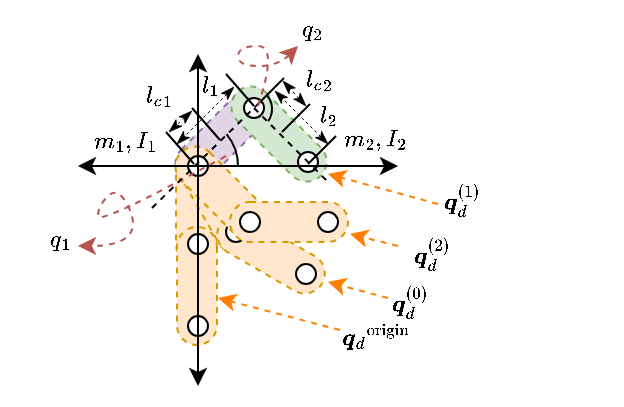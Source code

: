 <mxfile version="27.0.9">
  <diagram name="Page-1" id="qDGQDkPgU14C5JTouNm-">
    <mxGraphModel dx="475" dy="286" grid="1" gridSize="10" guides="1" tooltips="1" connect="1" arrows="1" fold="1" page="1" pageScale="1" pageWidth="850" pageHeight="1100" math="1" shadow="0">
      <root>
        <mxCell id="0" />
        <mxCell id="1" value="Robot" style="locked=1;" parent="0" />
        <mxCell id="FI1ZCEWXshxIChQXKT9G-6" value="" style="rounded=1;whiteSpace=wrap;html=1;rotation=90;glass=0;shadow=0;arcSize=50;dashed=1;fillColor=#ffe6cc;strokeColor=#d79b00;" parent="1" vertex="1">
          <mxGeometry x="329.5" y="489.5" width="59" height="20" as="geometry" />
        </mxCell>
        <mxCell id="cDLoAeZumCPzplCaYUsG-3" value="" style="rounded=1;whiteSpace=wrap;html=1;rotation=60;glass=0;shadow=0;arcSize=50;dashed=1;fillColor=#ffe6cc;strokeColor=#d79b00;" parent="1" vertex="1">
          <mxGeometry x="340" y="487" width="59" height="20" as="geometry" />
        </mxCell>
        <mxCell id="FI1ZCEWXshxIChQXKT9G-7" value="" style="rounded=1;whiteSpace=wrap;html=1;rotation=90;glass=0;shadow=0;arcSize=50;dashed=1;fillColor=#ffe6cc;strokeColor=#d79b00;" parent="1" vertex="1">
          <mxGeometry x="330" y="530" width="59" height="20" as="geometry" />
        </mxCell>
        <mxCell id="FI1ZCEWXshxIChQXKT9G-16" value="" style="rounded=1;whiteSpace=wrap;html=1;rotation=-45;glass=0;shadow=0;arcSize=50;dashed=1;fillColor=#e1d5e7;strokeColor=#9673a6;" parent="1" vertex="1">
          <mxGeometry x="343" y="455" width="59" height="20" as="geometry" />
        </mxCell>
        <mxCell id="FI1ZCEWXshxIChQXKT9G-17" value="" style="rounded=1;whiteSpace=wrap;html=1;rotation=45;glass=0;shadow=0;arcSize=50;dashed=1;fillColor=#d5e8d4;strokeColor=#82b366;" parent="1" vertex="1">
          <mxGeometry x="371" y="454" width="59" height="20" as="geometry" />
        </mxCell>
        <mxCell id="cDLoAeZumCPzplCaYUsG-4" value="" style="rounded=1;whiteSpace=wrap;html=1;rotation=30;glass=0;shadow=0;arcSize=50;dashed=1;fillColor=#ffe6cc;strokeColor=#d79b00;" parent="1" vertex="1">
          <mxGeometry x="367" y="514" width="59" height="20" as="geometry" />
        </mxCell>
        <mxCell id="cDLoAeZumCPzplCaYUsG-5" value="" style="ellipse;whiteSpace=wrap;html=1;aspect=fixed;strokeColor=#000000;" parent="1" vertex="1">
          <mxGeometry x="374" y="508" width="10" height="10" as="geometry" />
        </mxCell>
        <mxCell id="FI1ZCEWXshxIChQXKT9G-14" value="" style="rounded=1;whiteSpace=wrap;html=1;rotation=45;glass=0;shadow=0;arcSize=50;dashed=1;fillColor=#ffe6cc;strokeColor=#d79b00;" parent="1" vertex="1">
          <mxGeometry x="343" y="484" width="59" height="20" as="geometry" />
        </mxCell>
        <mxCell id="FI1ZCEWXshxIChQXKT9G-15" value="" style="rounded=1;whiteSpace=wrap;html=1;rotation=0;glass=0;shadow=0;arcSize=50;dashed=1;fillColor=#ffe6cc;strokeColor=#d79b00;" parent="1" vertex="1">
          <mxGeometry x="376" y="498" width="59" height="20" as="geometry" />
        </mxCell>
        <mxCell id="FI1ZCEWXshxIChQXKT9G-2" value="circle" style="locked=1;" parent="0" />
        <mxCell id="FI1ZCEWXshxIChQXKT9G-3" value="" style="ellipse;whiteSpace=wrap;html=1;aspect=fixed;strokeColor=#000000;" parent="FI1ZCEWXshxIChQXKT9G-2" vertex="1">
          <mxGeometry x="355" y="475" width="10" height="10" as="geometry" />
        </mxCell>
        <mxCell id="FI1ZCEWXshxIChQXKT9G-8" value="" style="ellipse;whiteSpace=wrap;html=1;aspect=fixed;strokeColor=#000000;" parent="FI1ZCEWXshxIChQXKT9G-2" vertex="1">
          <mxGeometry x="381" y="503" width="10" height="10" as="geometry" />
        </mxCell>
        <mxCell id="FI1ZCEWXshxIChQXKT9G-9" value="" style="ellipse;whiteSpace=wrap;html=1;aspect=fixed;strokeColor=#000000;" parent="FI1ZCEWXshxIChQXKT9G-2" vertex="1">
          <mxGeometry x="383" y="446" width="10" height="10" as="geometry" />
        </mxCell>
        <mxCell id="FI1ZCEWXshxIChQXKT9G-11" value="" style="ellipse;whiteSpace=wrap;html=1;aspect=fixed;strokeColor=#000000;" parent="FI1ZCEWXshxIChQXKT9G-2" vertex="1">
          <mxGeometry x="355" y="514" width="10" height="10" as="geometry" />
        </mxCell>
        <mxCell id="FI1ZCEWXshxIChQXKT9G-22" value="" style="ellipse;whiteSpace=wrap;html=1;aspect=fixed;strokeColor=#000000;" parent="FI1ZCEWXshxIChQXKT9G-2" vertex="1">
          <mxGeometry x="410" y="473" width="10" height="10" as="geometry" />
        </mxCell>
        <mxCell id="FI1ZCEWXshxIChQXKT9G-27" value="" style="ellipse;whiteSpace=wrap;html=1;aspect=fixed;strokeColor=#000000;" parent="FI1ZCEWXshxIChQXKT9G-2" vertex="1">
          <mxGeometry x="355" y="555" width="10" height="10" as="geometry" />
        </mxCell>
        <mxCell id="FI1ZCEWXshxIChQXKT9G-28" value="" style="ellipse;whiteSpace=wrap;html=1;aspect=fixed;strokeColor=#000000;" parent="FI1ZCEWXshxIChQXKT9G-2" vertex="1">
          <mxGeometry x="420" y="503" width="10" height="10" as="geometry" />
        </mxCell>
        <mxCell id="cDLoAeZumCPzplCaYUsG-1" value="" style="ellipse;whiteSpace=wrap;html=1;aspect=fixed;strokeColor=#000000;" parent="FI1ZCEWXshxIChQXKT9G-2" vertex="1">
          <mxGeometry x="409" y="529" width="10" height="10" as="geometry" />
        </mxCell>
        <mxCell id="huqLMEuDd-iwsDeeU7Vt-10" value="Line" style="locked=1;" parent="0" />
        <mxCell id="huqLMEuDd-iwsDeeU7Vt-51" value="" style="endArrow=classicThin;html=1;rounded=0;dashed=1;endFill=1;startArrow=classicThin;startFill=1;strokeWidth=0.5;" parent="huqLMEuDd-iwsDeeU7Vt-10" edge="1">
          <mxGeometry width="50" height="50" relative="1" as="geometry">
            <mxPoint x="357" y="452" as="sourcePoint" />
            <mxPoint x="345.0" y="463" as="targetPoint" />
          </mxGeometry>
        </mxCell>
        <mxCell id="huqLMEuDd-iwsDeeU7Vt-52" value="" style="endArrow=classicThin;html=1;rounded=0;dashed=1;endFill=1;startArrow=classicThin;startFill=1;strokeWidth=0.5;" parent="huqLMEuDd-iwsDeeU7Vt-10" edge="1">
          <mxGeometry width="50" height="50" relative="1" as="geometry">
            <mxPoint x="414" y="450" as="sourcePoint" />
            <mxPoint x="402.0" y="437" as="targetPoint" />
          </mxGeometry>
        </mxCell>
        <mxCell id="huqLMEuDd-iwsDeeU7Vt-18" value="" style="endArrow=classicThin;html=1;rounded=0;dashed=1;strokeColor=default;startArrow=classicThin;startFill=1;endFill=1;strokeWidth=0.5;" parent="huqLMEuDd-iwsDeeU7Vt-10" edge="1">
          <mxGeometry width="50" height="50" relative="1" as="geometry">
            <mxPoint x="425" y="469" as="sourcePoint" />
            <mxPoint x="398.0" y="442" as="targetPoint" />
          </mxGeometry>
        </mxCell>
        <mxCell id="huqLMEuDd-iwsDeeU7Vt-45" value="" style="endArrow=none;html=1;rounded=0;" parent="huqLMEuDd-iwsDeeU7Vt-10" edge="1">
          <mxGeometry width="50" height="50" relative="1" as="geometry">
            <mxPoint x="344.0" y="463" as="sourcePoint" />
            <mxPoint x="358.0" y="479" as="targetPoint" />
          </mxGeometry>
        </mxCell>
        <mxCell id="huqLMEuDd-iwsDeeU7Vt-46" value="" style="endArrow=classicThin;html=1;rounded=0;dashed=1;endFill=1;startArrow=classicThin;startFill=1;strokeWidth=0.5;" parent="huqLMEuDd-iwsDeeU7Vt-10" edge="1">
          <mxGeometry width="50" height="50" relative="1" as="geometry">
            <mxPoint x="378" y="440" as="sourcePoint" />
            <mxPoint x="349.0" y="469" as="targetPoint" />
          </mxGeometry>
        </mxCell>
        <mxCell id="FI1ZCEWXshxIChQXKT9G-18" value="" style="endArrow=none;html=1;rounded=0;" parent="huqLMEuDd-iwsDeeU7Vt-10" edge="1">
          <mxGeometry width="50" height="50" relative="1" as="geometry">
            <mxPoint x="357.0" y="451" as="sourcePoint" />
            <mxPoint x="371.0" y="467" as="targetPoint" />
          </mxGeometry>
        </mxCell>
        <mxCell id="FI1ZCEWXshxIChQXKT9G-19" value="" style="endArrow=none;html=1;rounded=0;" parent="huqLMEuDd-iwsDeeU7Vt-10" edge="1">
          <mxGeometry width="50" height="50" relative="1" as="geometry">
            <mxPoint x="374.0" y="434" as="sourcePoint" />
            <mxPoint x="388.0" y="450" as="targetPoint" />
          </mxGeometry>
        </mxCell>
        <mxCell id="FI1ZCEWXshxIChQXKT9G-20" value="" style="endArrow=none;html=1;rounded=0;" parent="huqLMEuDd-iwsDeeU7Vt-10" edge="1">
          <mxGeometry width="50" height="50" relative="1" as="geometry">
            <mxPoint x="389" y="450" as="sourcePoint" />
            <mxPoint x="403" y="436" as="targetPoint" />
          </mxGeometry>
        </mxCell>
        <mxCell id="FI1ZCEWXshxIChQXKT9G-21" value="" style="endArrow=none;html=1;rounded=0;" parent="huqLMEuDd-iwsDeeU7Vt-10" edge="1">
          <mxGeometry width="50" height="50" relative="1" as="geometry">
            <mxPoint x="415" y="479" as="sourcePoint" />
            <mxPoint x="429" y="465" as="targetPoint" />
          </mxGeometry>
        </mxCell>
        <mxCell id="FI1ZCEWXshxIChQXKT9G-23" value="" style="endArrow=none;html=1;rounded=0;" parent="huqLMEuDd-iwsDeeU7Vt-10" edge="1">
          <mxGeometry width="50" height="50" relative="1" as="geometry">
            <mxPoint x="402" y="463" as="sourcePoint" />
            <mxPoint x="416" y="449" as="targetPoint" />
          </mxGeometry>
        </mxCell>
        <mxCell id="FI1ZCEWXshxIChQXKT9G-36" value="" style="endArrow=classic;html=1;rounded=0;dashed=1;strokeColor=#FF8000;" parent="huqLMEuDd-iwsDeeU7Vt-10" edge="1">
          <mxGeometry width="50" height="50" relative="1" as="geometry">
            <mxPoint x="480" y="499" as="sourcePoint" />
            <mxPoint x="425" y="484" as="targetPoint" />
          </mxGeometry>
        </mxCell>
        <mxCell id="cDLoAeZumCPzplCaYUsG-7" value="" style="endArrow=classic;html=1;rounded=0;dashed=1;strokeColor=#FF8000;" parent="huqLMEuDd-iwsDeeU7Vt-10" edge="1">
          <mxGeometry width="50" height="50" relative="1" as="geometry">
            <mxPoint x="460" y="520" as="sourcePoint" />
            <mxPoint x="436" y="514" as="targetPoint" />
          </mxGeometry>
        </mxCell>
        <mxCell id="cDLoAeZumCPzplCaYUsG-8" value="" style="endArrow=classic;html=1;rounded=0;dashed=1;strokeColor=#FF8000;" parent="huqLMEuDd-iwsDeeU7Vt-10" edge="1">
          <mxGeometry width="50" height="50" relative="1" as="geometry">
            <mxPoint x="455" y="546" as="sourcePoint" />
            <mxPoint x="425" y="538" as="targetPoint" />
          </mxGeometry>
        </mxCell>
        <mxCell id="cDLoAeZumCPzplCaYUsG-9" value="" style="endArrow=classic;html=1;rounded=0;dashed=1;strokeColor=#FF8000;" parent="huqLMEuDd-iwsDeeU7Vt-10" edge="1">
          <mxGeometry width="50" height="50" relative="1" as="geometry">
            <mxPoint x="431" y="562" as="sourcePoint" />
            <mxPoint x="370" y="546" as="targetPoint" />
          </mxGeometry>
        </mxCell>
        <mxCell id="BT_OeullePDZSzIgZlji-1" value="" style="curved=1;endArrow=classic;html=1;rounded=0;dashed=1;fillColor=#f8cecc;strokeColor=#b85450;" parent="huqLMEuDd-iwsDeeU7Vt-10" edge="1">
          <mxGeometry width="50" height="50" relative="1" as="geometry">
            <mxPoint x="374" y="475" as="sourcePoint" />
            <mxPoint x="300" y="520" as="targetPoint" />
            <Array as="points">
              <mxPoint x="310" y="510" />
              <mxPoint x="310" y="500" />
              <mxPoint x="320" y="490" />
              <mxPoint x="330" y="510" />
              <mxPoint x="320" y="520" />
            </Array>
          </mxGeometry>
        </mxCell>
        <mxCell id="BT_OeullePDZSzIgZlji-2" value="" style="curved=1;endArrow=classic;html=1;rounded=0;dashed=1;fillColor=#f8cecc;strokeColor=#b85450;" parent="huqLMEuDd-iwsDeeU7Vt-10" edge="1">
          <mxGeometry width="50" height="50" relative="1" as="geometry">
            <mxPoint x="390" y="450" as="sourcePoint" />
            <mxPoint x="410" y="420" as="targetPoint" />
            <Array as="points">
              <mxPoint x="400" y="420" />
              <mxPoint x="380" y="420" />
              <mxPoint x="380" y="430" />
              <mxPoint x="400" y="430" />
            </Array>
          </mxGeometry>
        </mxCell>
        <mxCell id="huqLMEuDd-iwsDeeU7Vt-9" value="Math" style="" parent="0" />
        <mxCell id="huqLMEuDd-iwsDeeU7Vt-11" value="$$m_1, I_1$$" style="text;html=1;align=center;verticalAlign=middle;resizable=0;points=[];autosize=1;strokeColor=none;fillColor=none;fontSize=10;" parent="huqLMEuDd-iwsDeeU7Vt-9" vertex="1">
          <mxGeometry x="283" y="453" width="80" height="30" as="geometry" />
        </mxCell>
        <mxCell id="huqLMEuDd-iwsDeeU7Vt-24" value="$$l_1$$" style="text;html=1;align=center;verticalAlign=middle;resizable=0;points=[];autosize=1;strokeColor=none;fillColor=none;fontSize=10;" parent="huqLMEuDd-iwsDeeU7Vt-9" vertex="1">
          <mxGeometry x="336" y="425" width="60" height="30" as="geometry" />
        </mxCell>
        <mxCell id="huqLMEuDd-iwsDeeU7Vt-25" value="$$l_2$$" style="text;html=1;align=center;verticalAlign=middle;resizable=0;points=[];autosize=1;strokeColor=none;fillColor=none;fontSize=10;" parent="huqLMEuDd-iwsDeeU7Vt-9" vertex="1">
          <mxGeometry x="395" y="440" width="60" height="30" as="geometry" />
        </mxCell>
        <mxCell id="huqLMEuDd-iwsDeeU7Vt-26" value="$$m_2, I_2$$" style="text;html=1;align=center;verticalAlign=middle;resizable=0;points=[];autosize=1;strokeColor=none;fillColor=none;fontSize=10;" parent="huqLMEuDd-iwsDeeU7Vt-9" vertex="1">
          <mxGeometry x="408" y="452" width="80" height="30" as="geometry" />
        </mxCell>
        <mxCell id="huqLMEuDd-iwsDeeU7Vt-64" value="$$q_1$$" style="text;html=1;align=center;verticalAlign=middle;resizable=0;points=[];autosize=1;strokeColor=none;fillColor=none;fontSize=10;" parent="huqLMEuDd-iwsDeeU7Vt-9" vertex="1">
          <mxGeometry x="261" y="502" width="60" height="30" as="geometry" />
        </mxCell>
        <mxCell id="huqLMEuDd-iwsDeeU7Vt-65" value="$$q_2$$" style="text;html=1;align=center;verticalAlign=middle;resizable=0;points=[];autosize=1;strokeColor=none;fillColor=none;fontSize=10;" parent="huqLMEuDd-iwsDeeU7Vt-9" vertex="1">
          <mxGeometry x="387" y="397" width="60" height="30" as="geometry" />
        </mxCell>
        <mxCell id="huqLMEuDd-iwsDeeU7Vt-72" value="$${l_c}_1$$" style="text;html=1;align=center;verticalAlign=middle;resizable=0;points=[];autosize=1;strokeColor=none;fillColor=none;fontSize=10;" parent="huqLMEuDd-iwsDeeU7Vt-9" vertex="1">
          <mxGeometry x="300" y="430" width="80" height="30" as="geometry" />
        </mxCell>
        <mxCell id="huqLMEuDd-iwsDeeU7Vt-73" value="$${l_c}_2$$" style="text;html=1;align=center;verticalAlign=middle;resizable=0;points=[];autosize=1;strokeColor=none;fillColor=none;fontSize=10;" parent="huqLMEuDd-iwsDeeU7Vt-9" vertex="1">
          <mxGeometry x="380" y="422" width="80" height="30" as="geometry" />
        </mxCell>
        <mxCell id="FI1ZCEWXshxIChQXKT9G-32" value="$${\boldsymbol{q}_{d}}^{\rm{origin}}$$" style="text;html=1;align=center;verticalAlign=middle;resizable=0;points=[];autosize=1;strokeColor=none;fillColor=none;fontSize=10;" parent="huqLMEuDd-iwsDeeU7Vt-9" vertex="1">
          <mxGeometry x="353" y="550" width="190" height="30" as="geometry" />
        </mxCell>
        <mxCell id="FI1ZCEWXshxIChQXKT9G-33" value="$${\boldsymbol{q}_{d}^{(1)}}$$" style="text;html=1;align=center;verticalAlign=middle;resizable=0;points=[];autosize=1;strokeColor=none;fillColor=none;fontSize=10;" parent="huqLMEuDd-iwsDeeU7Vt-9" vertex="1">
          <mxGeometry x="412" y="482" width="160" height="30" as="geometry" />
        </mxCell>
        <mxCell id="FI1ZCEWXshxIChQXKT9G-34" value="$${\boldsymbol{q}_{d}^{(2)}}$$" style="text;html=1;align=center;verticalAlign=middle;resizable=0;points=[];autosize=1;strokeColor=none;fillColor=none;fontSize=10;" parent="huqLMEuDd-iwsDeeU7Vt-9" vertex="1">
          <mxGeometry x="397" y="509" width="160" height="30" as="geometry" />
        </mxCell>
        <mxCell id="cDLoAeZumCPzplCaYUsG-6" value="$${\boldsymbol{q}_{d}^{(0)}}$$" style="text;html=1;align=center;verticalAlign=middle;resizable=0;points=[];autosize=1;strokeColor=none;fillColor=none;fontSize=10;" parent="huqLMEuDd-iwsDeeU7Vt-9" vertex="1">
          <mxGeometry x="386" y="533" width="160" height="30" as="geometry" />
        </mxCell>
        <mxCell id="huqLMEuDd-iwsDeeU7Vt-27" value="Axes" style="locked=1;" parent="0" />
        <mxCell id="huqLMEuDd-iwsDeeU7Vt-30" value="" style="endArrow=classic;startArrow=classic;html=1;rounded=0;" parent="huqLMEuDd-iwsDeeU7Vt-27" edge="1">
          <mxGeometry width="50" height="50" relative="1" as="geometry">
            <mxPoint x="300" y="480" as="sourcePoint" />
            <mxPoint x="460" y="480" as="targetPoint" />
          </mxGeometry>
        </mxCell>
        <mxCell id="huqLMEuDd-iwsDeeU7Vt-42" value="" style="endArrow=classic;startArrow=classic;html=1;rounded=0;" parent="huqLMEuDd-iwsDeeU7Vt-27" edge="1">
          <mxGeometry width="50" height="50" relative="1" as="geometry">
            <mxPoint x="360" y="590" as="sourcePoint" />
            <mxPoint x="360" y="424" as="targetPoint" />
          </mxGeometry>
        </mxCell>
        <mxCell id="huqLMEuDd-iwsDeeU7Vt-59" value="" style="endArrow=none;dashed=1;html=1;rounded=0;" parent="huqLMEuDd-iwsDeeU7Vt-27" edge="1">
          <mxGeometry width="50" height="50" relative="1" as="geometry">
            <mxPoint x="337" y="501" as="sourcePoint" />
            <mxPoint x="389" y="450" as="targetPoint" />
          </mxGeometry>
        </mxCell>
        <mxCell id="huqLMEuDd-iwsDeeU7Vt-61" value="" style="endArrow=none;dashed=1;html=1;rounded=0;" parent="huqLMEuDd-iwsDeeU7Vt-27" edge="1">
          <mxGeometry width="50" height="50" relative="1" as="geometry">
            <mxPoint x="388" y="451" as="sourcePoint" />
            <mxPoint x="425" y="488" as="targetPoint" />
          </mxGeometry>
        </mxCell>
        <mxCell id="huqLMEuDd-iwsDeeU7Vt-56" value="Angle" style="locked=1;" parent="0" />
        <mxCell id="huqLMEuDd-iwsDeeU7Vt-57" value="" style="verticalLabelPosition=bottom;verticalAlign=top;html=1;shape=mxgraph.basic.arc;startAngle=0.14;endAngle=0.252;" parent="huqLMEuDd-iwsDeeU7Vt-56" vertex="1">
          <mxGeometry x="330" y="455" width="50" height="50" as="geometry" />
        </mxCell>
        <mxCell id="huqLMEuDd-iwsDeeU7Vt-62" value="" style="verticalLabelPosition=bottom;verticalAlign=top;html=1;shape=mxgraph.basic.arc;startAngle=0.871;endAngle=0.11;rotation=90;" parent="huqLMEuDd-iwsDeeU7Vt-56" vertex="1">
          <mxGeometry x="379" y="443" width="19" height="17" as="geometry" />
        </mxCell>
      </root>
    </mxGraphModel>
  </diagram>
</mxfile>

